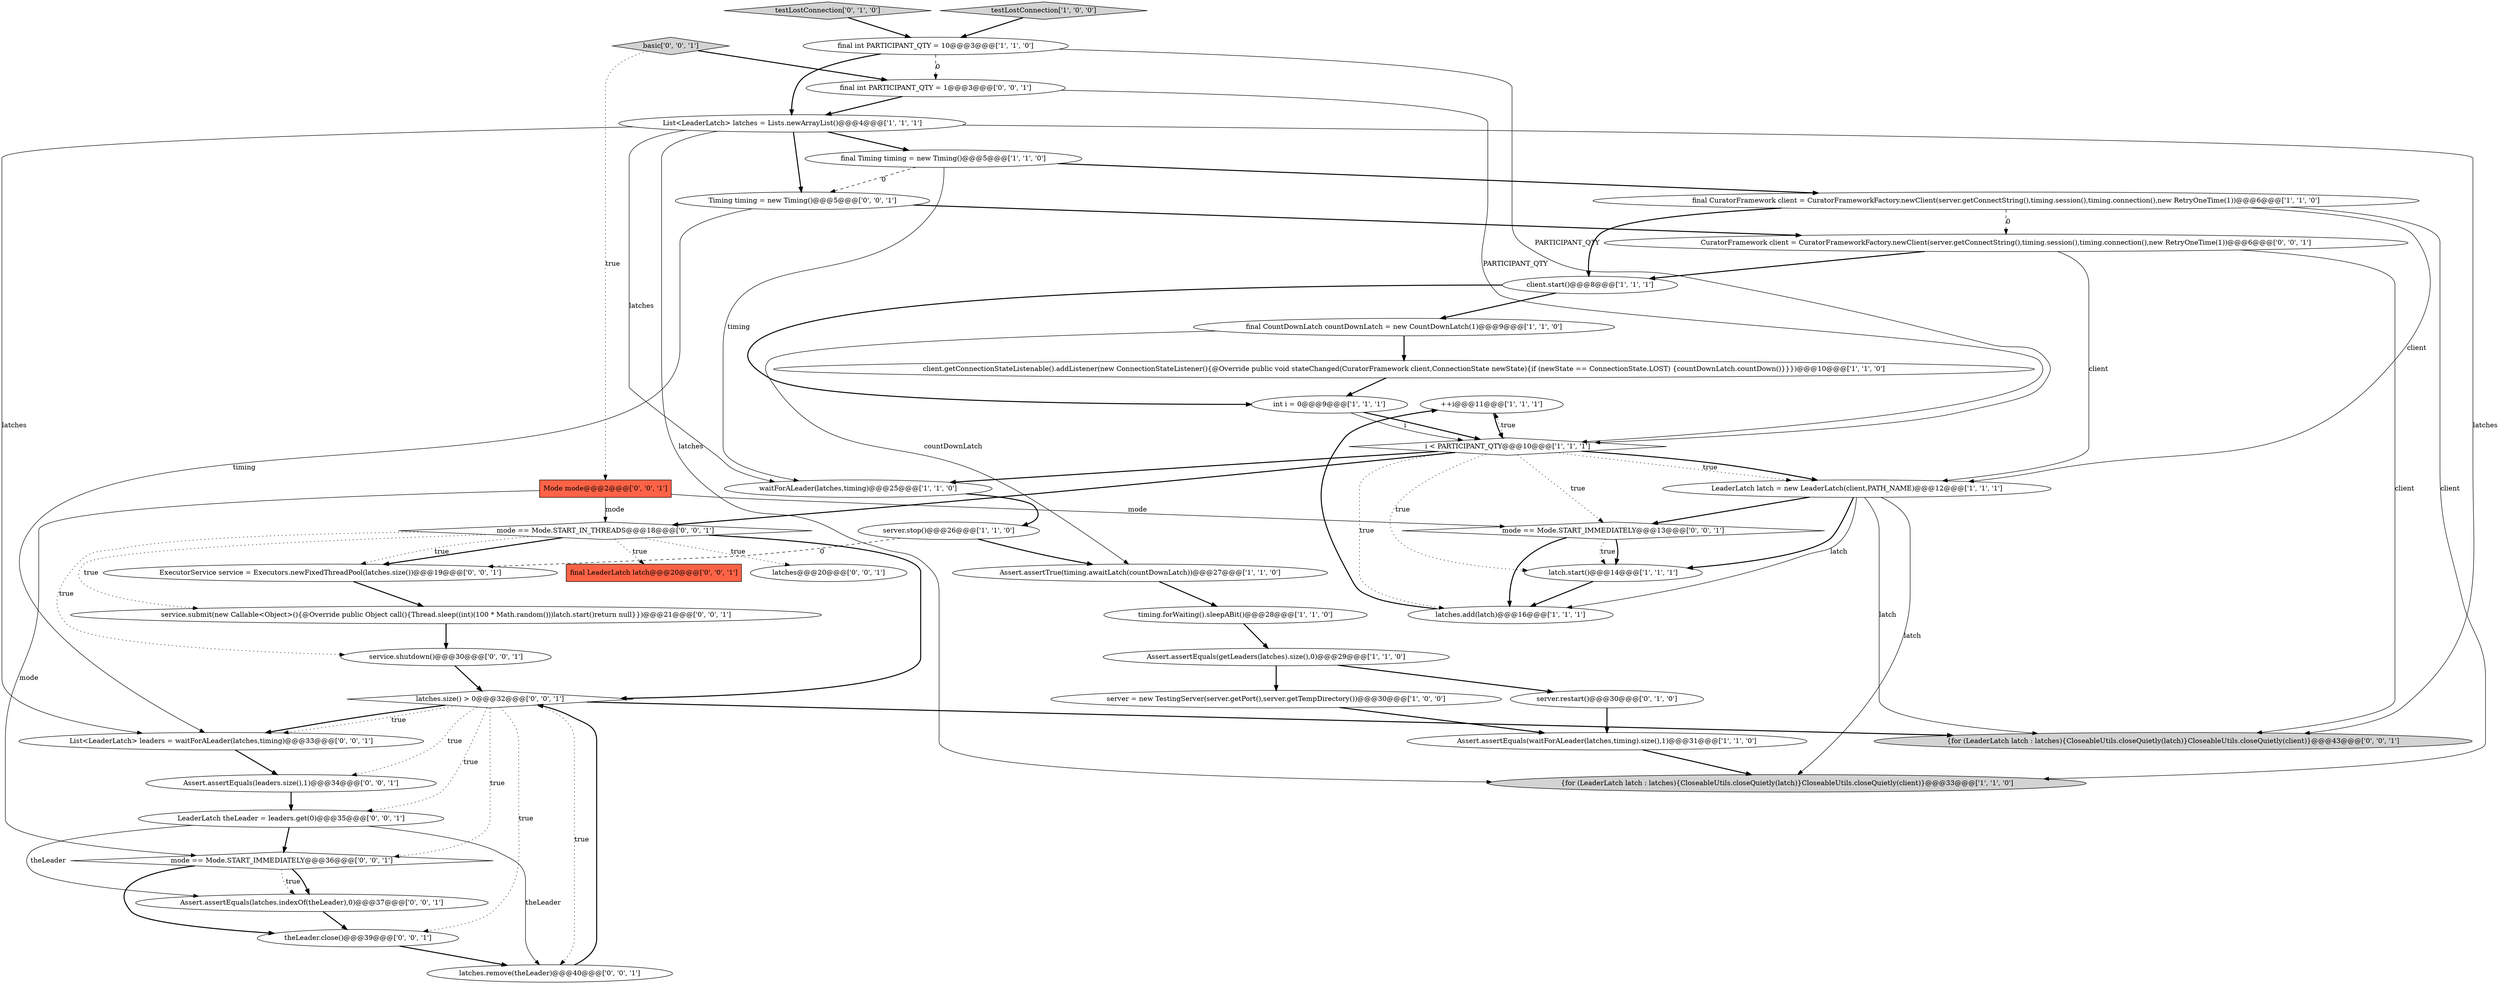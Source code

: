digraph {
15 [style = filled, label = "++i@@@11@@@['1', '1', '1']", fillcolor = white, shape = ellipse image = "AAA0AAABBB1BBB"];
31 [style = filled, label = "final LeaderLatch latch@@@20@@@['0', '0', '1']", fillcolor = tomato, shape = box image = "AAA0AAABBB3BBB"];
3 [style = filled, label = "client.getConnectionStateListenable().addListener(new ConnectionStateListener(){@Override public void stateChanged(CuratorFramework client,ConnectionState newState){if (newState == ConnectionState.LOST) {countDownLatch.countDown()}}})@@@10@@@['1', '1', '0']", fillcolor = white, shape = ellipse image = "AAA0AAABBB1BBB"];
44 [style = filled, label = "latches.size() > 0@@@32@@@['0', '0', '1']", fillcolor = white, shape = diamond image = "AAA0AAABBB3BBB"];
27 [style = filled, label = "List<LeaderLatch> leaders = waitForALeader(latches,timing)@@@33@@@['0', '0', '1']", fillcolor = white, shape = ellipse image = "AAA0AAABBB3BBB"];
19 [style = filled, label = "LeaderLatch latch = new LeaderLatch(client,PATH_NAME)@@@12@@@['1', '1', '1']", fillcolor = white, shape = ellipse image = "AAA0AAABBB1BBB"];
5 [style = filled, label = "final Timing timing = new Timing()@@@5@@@['1', '1', '0']", fillcolor = white, shape = ellipse image = "AAA0AAABBB1BBB"];
20 [style = filled, label = "final CuratorFramework client = CuratorFrameworkFactory.newClient(server.getConnectString(),timing.session(),timing.connection(),new RetryOneTime(1))@@@6@@@['1', '1', '0']", fillcolor = white, shape = ellipse image = "AAA0AAABBB1BBB"];
17 [style = filled, label = "server = new TestingServer(server.getPort(),server.getTempDirectory())@@@30@@@['1', '0', '0']", fillcolor = white, shape = ellipse image = "AAA0AAABBB1BBB"];
10 [style = filled, label = "latches.add(latch)@@@16@@@['1', '1', '1']", fillcolor = white, shape = ellipse image = "AAA0AAABBB1BBB"];
40 [style = filled, label = "Assert.assertEquals(leaders.size(),1)@@@34@@@['0', '0', '1']", fillcolor = white, shape = ellipse image = "AAA0AAABBB3BBB"];
0 [style = filled, label = "final CountDownLatch countDownLatch = new CountDownLatch(1)@@@9@@@['1', '1', '0']", fillcolor = white, shape = ellipse image = "AAA0AAABBB1BBB"];
22 [style = filled, label = "server.restart()@@@30@@@['0', '1', '0']", fillcolor = white, shape = ellipse image = "AAA0AAABBB2BBB"];
25 [style = filled, label = "Timing timing = new Timing()@@@5@@@['0', '0', '1']", fillcolor = white, shape = ellipse image = "AAA0AAABBB3BBB"];
36 [style = filled, label = "LeaderLatch theLeader = leaders.get(0)@@@35@@@['0', '0', '1']", fillcolor = white, shape = ellipse image = "AAA0AAABBB3BBB"];
12 [style = filled, label = "waitForALeader(latches,timing)@@@25@@@['1', '1', '0']", fillcolor = white, shape = ellipse image = "AAA0AAABBB1BBB"];
23 [style = filled, label = "testLostConnection['0', '1', '0']", fillcolor = lightgray, shape = diamond image = "AAA0AAABBB2BBB"];
29 [style = filled, label = "latches.remove(theLeader)@@@40@@@['0', '0', '1']", fillcolor = white, shape = ellipse image = "AAA0AAABBB3BBB"];
2 [style = filled, label = "timing.forWaiting().sleepABit()@@@28@@@['1', '1', '0']", fillcolor = white, shape = ellipse image = "AAA0AAABBB1BBB"];
1 [style = filled, label = "testLostConnection['1', '0', '0']", fillcolor = lightgray, shape = diamond image = "AAA0AAABBB1BBB"];
26 [style = filled, label = "mode == Mode.START_IMMEDIATELY@@@36@@@['0', '0', '1']", fillcolor = white, shape = diamond image = "AAA0AAABBB3BBB"];
33 [style = filled, label = "final int PARTICIPANT_QTY = 1@@@3@@@['0', '0', '1']", fillcolor = white, shape = ellipse image = "AAA0AAABBB3BBB"];
35 [style = filled, label = "theLeader.close()@@@39@@@['0', '0', '1']", fillcolor = white, shape = ellipse image = "AAA0AAABBB3BBB"];
21 [style = filled, label = "latch.start()@@@14@@@['1', '1', '1']", fillcolor = white, shape = ellipse image = "AAA0AAABBB1BBB"];
34 [style = filled, label = "Assert.assertEquals(latches.indexOf(theLeader),0)@@@37@@@['0', '0', '1']", fillcolor = white, shape = ellipse image = "AAA0AAABBB3BBB"];
8 [style = filled, label = "int i = 0@@@9@@@['1', '1', '1']", fillcolor = white, shape = ellipse image = "AAA0AAABBB1BBB"];
9 [style = filled, label = "i < PARTICIPANT_QTY@@@10@@@['1', '1', '1']", fillcolor = white, shape = diamond image = "AAA0AAABBB1BBB"];
28 [style = filled, label = "service.shutdown()@@@30@@@['0', '0', '1']", fillcolor = white, shape = ellipse image = "AAA0AAABBB3BBB"];
18 [style = filled, label = "{for (LeaderLatch latch : latches){CloseableUtils.closeQuietly(latch)}CloseableUtils.closeQuietly(client)}@@@33@@@['1', '1', '0']", fillcolor = lightgray, shape = ellipse image = "AAA0AAABBB1BBB"];
11 [style = filled, label = "Assert.assertEquals(waitForALeader(latches,timing).size(),1)@@@31@@@['1', '1', '0']", fillcolor = white, shape = ellipse image = "AAA0AAABBB1BBB"];
32 [style = filled, label = "basic['0', '0', '1']", fillcolor = lightgray, shape = diamond image = "AAA0AAABBB3BBB"];
6 [style = filled, label = "List<LeaderLatch> latches = Lists.newArrayList()@@@4@@@['1', '1', '1']", fillcolor = white, shape = ellipse image = "AAA0AAABBB1BBB"];
42 [style = filled, label = "CuratorFramework client = CuratorFrameworkFactory.newClient(server.getConnectString(),timing.session(),timing.connection(),new RetryOneTime(1))@@@6@@@['0', '0', '1']", fillcolor = white, shape = ellipse image = "AAA0AAABBB3BBB"];
4 [style = filled, label = "server.stop()@@@26@@@['1', '1', '0']", fillcolor = white, shape = ellipse image = "AAA0AAABBB1BBB"];
7 [style = filled, label = "Assert.assertTrue(timing.awaitLatch(countDownLatch))@@@27@@@['1', '1', '0']", fillcolor = white, shape = ellipse image = "AAA0AAABBB1BBB"];
30 [style = filled, label = "{for (LeaderLatch latch : latches){CloseableUtils.closeQuietly(latch)}CloseableUtils.closeQuietly(client)}@@@43@@@['0', '0', '1']", fillcolor = lightgray, shape = ellipse image = "AAA0AAABBB3BBB"];
43 [style = filled, label = "latches@@@20@@@['0', '0', '1']", fillcolor = white, shape = ellipse image = "AAA0AAABBB3BBB"];
37 [style = filled, label = "mode == Mode.START_IMMEDIATELY@@@13@@@['0', '0', '1']", fillcolor = white, shape = diamond image = "AAA0AAABBB3BBB"];
38 [style = filled, label = "ExecutorService service = Executors.newFixedThreadPool(latches.size())@@@19@@@['0', '0', '1']", fillcolor = white, shape = ellipse image = "AAA0AAABBB3BBB"];
39 [style = filled, label = "service.submit(new Callable<Object>(){@Override public Object call(){Thread.sleep((int)(100 * Math.random()))latch.start()return null}})@@@21@@@['0', '0', '1']", fillcolor = white, shape = ellipse image = "AAA0AAABBB3BBB"];
41 [style = filled, label = "mode == Mode.START_IN_THREADS@@@18@@@['0', '0', '1']", fillcolor = white, shape = diamond image = "AAA0AAABBB3BBB"];
24 [style = filled, label = "Mode mode@@@2@@@['0', '0', '1']", fillcolor = tomato, shape = box image = "AAA0AAABBB3BBB"];
16 [style = filled, label = "client.start()@@@8@@@['1', '1', '1']", fillcolor = white, shape = ellipse image = "AAA0AAABBB1BBB"];
14 [style = filled, label = "final int PARTICIPANT_QTY = 10@@@3@@@['1', '1', '0']", fillcolor = white, shape = ellipse image = "AAA0AAABBB1BBB"];
13 [style = filled, label = "Assert.assertEquals(getLeaders(latches).size(),0)@@@29@@@['1', '1', '0']", fillcolor = white, shape = ellipse image = "AAA0AAABBB1BBB"];
37->10 [style = bold, label=""];
42->19 [style = solid, label="client"];
44->36 [style = dotted, label="true"];
26->35 [style = bold, label=""];
24->41 [style = solid, label="mode"];
16->0 [style = bold, label=""];
9->10 [style = dotted, label="true"];
42->30 [style = solid, label="client"];
9->37 [style = dotted, label="true"];
20->18 [style = solid, label="client"];
41->38 [style = bold, label=""];
44->30 [style = bold, label=""];
41->28 [style = dotted, label="true"];
6->25 [style = bold, label=""];
6->5 [style = bold, label=""];
44->26 [style = dotted, label="true"];
25->42 [style = bold, label=""];
10->15 [style = bold, label=""];
20->19 [style = solid, label="client"];
19->18 [style = solid, label="latch"];
9->12 [style = bold, label=""];
38->39 [style = bold, label=""];
15->9 [style = bold, label=""];
20->16 [style = bold, label=""];
41->39 [style = dotted, label="true"];
26->34 [style = dotted, label="true"];
41->44 [style = bold, label=""];
16->8 [style = bold, label=""];
11->18 [style = bold, label=""];
33->9 [style = solid, label="PARTICIPANT_QTY"];
5->12 [style = solid, label="timing"];
1->14 [style = bold, label=""];
4->38 [style = dashed, label="0"];
33->6 [style = bold, label=""];
44->40 [style = dotted, label="true"];
32->24 [style = dotted, label="true"];
37->21 [style = bold, label=""];
44->27 [style = bold, label=""];
5->25 [style = dashed, label="0"];
3->8 [style = bold, label=""];
17->11 [style = bold, label=""];
19->10 [style = solid, label="latch"];
0->7 [style = solid, label="countDownLatch"];
34->35 [style = bold, label=""];
32->33 [style = bold, label=""];
9->19 [style = dotted, label="true"];
24->26 [style = solid, label="mode"];
7->2 [style = bold, label=""];
6->18 [style = solid, label="latches"];
9->19 [style = bold, label=""];
41->43 [style = dotted, label="true"];
6->27 [style = solid, label="latches"];
4->7 [style = bold, label=""];
14->33 [style = dashed, label="0"];
19->37 [style = bold, label=""];
6->12 [style = solid, label="latches"];
13->17 [style = bold, label=""];
2->13 [style = bold, label=""];
12->4 [style = bold, label=""];
28->44 [style = bold, label=""];
0->3 [style = bold, label=""];
21->10 [style = bold, label=""];
8->9 [style = solid, label="i"];
9->21 [style = dotted, label="true"];
41->31 [style = dotted, label="true"];
14->9 [style = solid, label="PARTICIPANT_QTY"];
26->34 [style = bold, label=""];
44->27 [style = dotted, label="true"];
23->14 [style = bold, label=""];
24->37 [style = solid, label="mode"];
44->29 [style = dotted, label="true"];
9->41 [style = bold, label=""];
42->16 [style = bold, label=""];
22->11 [style = bold, label=""];
36->34 [style = solid, label="theLeader"];
8->9 [style = bold, label=""];
39->28 [style = bold, label=""];
19->30 [style = solid, label="latch"];
44->35 [style = dotted, label="true"];
40->36 [style = bold, label=""];
25->27 [style = solid, label="timing"];
13->22 [style = bold, label=""];
37->21 [style = dotted, label="true"];
19->21 [style = bold, label=""];
27->40 [style = bold, label=""];
36->29 [style = solid, label="theLeader"];
6->30 [style = solid, label="latches"];
36->26 [style = bold, label=""];
5->20 [style = bold, label=""];
14->6 [style = bold, label=""];
35->29 [style = bold, label=""];
20->42 [style = dashed, label="0"];
9->15 [style = dotted, label="true"];
29->44 [style = bold, label=""];
41->38 [style = dotted, label="true"];
}
